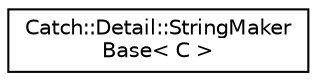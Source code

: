 digraph "Graphical Class Hierarchy"
{
  edge [fontname="Helvetica",fontsize="10",labelfontname="Helvetica",labelfontsize="10"];
  node [fontname="Helvetica",fontsize="10",shape=record];
  rankdir="LR";
  Node1 [label="Catch::Detail::StringMaker\lBase\< C \>",height=0.2,width=0.4,color="black", fillcolor="white", style="filled",URL="$d2/db2/structCatch_1_1Detail_1_1StringMakerBase.html"];
}
